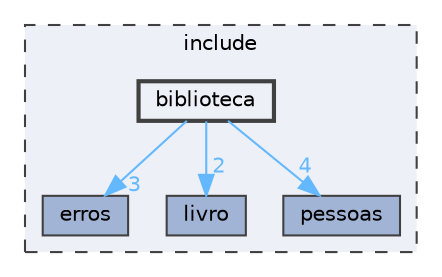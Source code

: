 digraph "include/biblioteca"
{
 // LATEX_PDF_SIZE
  bgcolor="transparent";
  edge [fontname=Helvetica,fontsize=10,labelfontname=Helvetica,labelfontsize=10];
  node [fontname=Helvetica,fontsize=10,shape=box,height=0.2,width=0.4];
  compound=true
  subgraph clusterdir_d44c64559bbebec7f509842c48db8b23 {
    graph [ bgcolor="#edf0f7", pencolor="grey25", label="include", fontname=Helvetica,fontsize=10 style="filled,dashed", URL="dir_d44c64559bbebec7f509842c48db8b23.html",tooltip=""]
  dir_16862e911883a5d8b4e363a8a47bcec0 [label="erros", fillcolor="#a2b4d6", color="grey25", style="filled", URL="dir_16862e911883a5d8b4e363a8a47bcec0.html",tooltip=""];
  dir_e1ae423cbeb3bec2df28885c098c862e [label="livro", fillcolor="#a2b4d6", color="grey25", style="filled", URL="dir_e1ae423cbeb3bec2df28885c098c862e.html",tooltip=""];
  dir_e1a043ec24964d47ad10b643005319ac [label="pessoas", fillcolor="#a2b4d6", color="grey25", style="filled", URL="dir_e1a043ec24964d47ad10b643005319ac.html",tooltip=""];
  dir_0bc804708b4d922430ac5ae352774b39 [label="biblioteca", fillcolor="#edf0f7", color="grey25", style="filled,bold", URL="dir_0bc804708b4d922430ac5ae352774b39.html",tooltip=""];
  }
  dir_0bc804708b4d922430ac5ae352774b39->dir_16862e911883a5d8b4e363a8a47bcec0 [headlabel="3", labeldistance=1.5 headhref="dir_000000_000002.html" color="steelblue1" fontcolor="steelblue1"];
  dir_0bc804708b4d922430ac5ae352774b39->dir_e1a043ec24964d47ad10b643005319ac [headlabel="4", labeldistance=1.5 headhref="dir_000000_000006.html" color="steelblue1" fontcolor="steelblue1"];
  dir_0bc804708b4d922430ac5ae352774b39->dir_e1ae423cbeb3bec2df28885c098c862e [headlabel="2", labeldistance=1.5 headhref="dir_000000_000004.html" color="steelblue1" fontcolor="steelblue1"];
}
